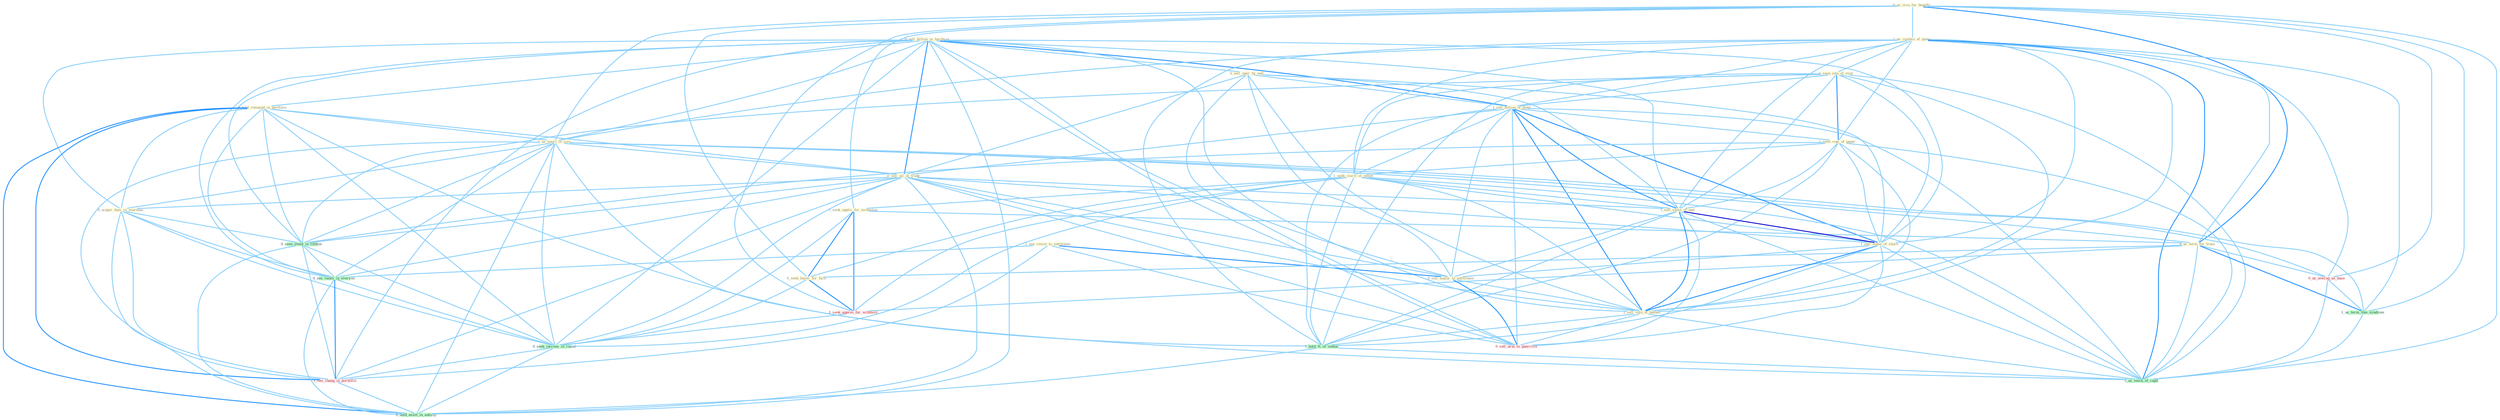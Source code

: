 Graph G{ 
    node
    [shape=polygon,style=filled,width=.5,height=.06,color="#BDFCC9",fixedsize=true,fontsize=4,
    fontcolor="#2f4f4f"];
    {node
    [color="#ffffe0", fontcolor="#8b7d6b"] "0_sell_billion_in_hardwar " "0_us_issu_for_benefit " "1_us_combin_of_quota " "1_seen_iota_of_evid " "0_sell_oper_by_end " "0_hold_remaind_in_portfolio " "1_us_spurt_in_issu " "1_see_resist_to_entitynam " "1_sell_billion_of_bond " "1_seen_copi_of_paper " "1_seek_clarif_of_intent " "0_sell_all_in_trade " "1_seek_applic_for_technolog " "0_us_term_for_train " "1_sell_some_of_unit " "0_acquir_busi_in_yearnum " "1_sell_some_of_share " "0_seek_buyer_for_facil " "0_sell_major_to_entitynam " "1_sell_valu_of_basket "}
{node [color="#fff0f5", fontcolor="#b22222"] "0_us_averag_as_base " "1_seek_approv_for_withhold " "0_sell_arm_to_guerrilla " "1_see_chang_in_portfolio "}
edge [color="#B0E2FF"];

	"0_sell_billion_in_hardwar " -- "0_sell_oper_by_end " [w="1", color="#87cefa" ];
	"0_sell_billion_in_hardwar " -- "0_hold_remaind_in_portfolio " [w="1", color="#87cefa" ];
	"0_sell_billion_in_hardwar " -- "1_us_spurt_in_issu " [w="1", color="#87cefa" ];
	"0_sell_billion_in_hardwar " -- "1_sell_billion_of_bond " [w="2", color="#1e90ff" , len=0.8];
	"0_sell_billion_in_hardwar " -- "0_sell_all_in_trade " [w="2", color="#1e90ff" , len=0.8];
	"0_sell_billion_in_hardwar " -- "1_sell_some_of_unit " [w="1", color="#87cefa" ];
	"0_sell_billion_in_hardwar " -- "0_acquir_busi_in_yearnum " [w="1", color="#87cefa" ];
	"0_sell_billion_in_hardwar " -- "1_sell_some_of_share " [w="1", color="#87cefa" ];
	"0_sell_billion_in_hardwar " -- "0_sell_major_to_entitynam " [w="1", color="#87cefa" ];
	"0_sell_billion_in_hardwar " -- "1_sell_valu_of_basket " [w="1", color="#87cefa" ];
	"0_sell_billion_in_hardwar " -- "0_seen_event_in_lifetim " [w="1", color="#87cefa" ];
	"0_sell_billion_in_hardwar " -- "0_see_vaniti_in_everyon " [w="1", color="#87cefa" ];
	"0_sell_billion_in_hardwar " -- "0_sell_arm_to_guerrilla " [w="1", color="#87cefa" ];
	"0_sell_billion_in_hardwar " -- "0_seek_increas_in_round " [w="1", color="#87cefa" ];
	"0_sell_billion_in_hardwar " -- "1_see_chang_in_portfolio " [w="1", color="#87cefa" ];
	"0_sell_billion_in_hardwar " -- "0_hold_asset_in_anticip " [w="1", color="#87cefa" ];
	"0_us_issu_for_benefit " -- "1_us_combin_of_quota " [w="1", color="#87cefa" ];
	"0_us_issu_for_benefit " -- "1_us_spurt_in_issu " [w="1", color="#87cefa" ];
	"0_us_issu_for_benefit " -- "1_seek_applic_for_technolog " [w="1", color="#87cefa" ];
	"0_us_issu_for_benefit " -- "0_us_term_for_train " [w="2", color="#1e90ff" , len=0.8];
	"0_us_issu_for_benefit " -- "0_seek_buyer_for_facil " [w="1", color="#87cefa" ];
	"0_us_issu_for_benefit " -- "0_us_averag_as_base " [w="1", color="#87cefa" ];
	"0_us_issu_for_benefit " -- "1_us_term_like_syndrom " [w="1", color="#87cefa" ];
	"0_us_issu_for_benefit " -- "1_seek_approv_for_withhold " [w="1", color="#87cefa" ];
	"0_us_issu_for_benefit " -- "1_us_stock_of_capit " [w="1", color="#87cefa" ];
	"1_us_combin_of_quota " -- "1_seen_iota_of_evid " [w="1", color="#87cefa" ];
	"1_us_combin_of_quota " -- "1_us_spurt_in_issu " [w="1", color="#87cefa" ];
	"1_us_combin_of_quota " -- "1_sell_billion_of_bond " [w="1", color="#87cefa" ];
	"1_us_combin_of_quota " -- "1_seen_copi_of_paper " [w="1", color="#87cefa" ];
	"1_us_combin_of_quota " -- "1_seek_clarif_of_intent " [w="1", color="#87cefa" ];
	"1_us_combin_of_quota " -- "0_us_term_for_train " [w="1", color="#87cefa" ];
	"1_us_combin_of_quota " -- "1_sell_some_of_unit " [w="1", color="#87cefa" ];
	"1_us_combin_of_quota " -- "1_sell_some_of_share " [w="1", color="#87cefa" ];
	"1_us_combin_of_quota " -- "1_sell_valu_of_basket " [w="1", color="#87cefa" ];
	"1_us_combin_of_quota " -- "0_us_averag_as_base " [w="1", color="#87cefa" ];
	"1_us_combin_of_quota " -- "1_us_term_like_syndrom " [w="1", color="#87cefa" ];
	"1_us_combin_of_quota " -- "1_hold_%_of_ventur " [w="1", color="#87cefa" ];
	"1_us_combin_of_quota " -- "1_us_stock_of_capit " [w="2", color="#1e90ff" , len=0.8];
	"1_seen_iota_of_evid " -- "1_sell_billion_of_bond " [w="1", color="#87cefa" ];
	"1_seen_iota_of_evid " -- "1_seen_copi_of_paper " [w="2", color="#1e90ff" , len=0.8];
	"1_seen_iota_of_evid " -- "1_seek_clarif_of_intent " [w="1", color="#87cefa" ];
	"1_seen_iota_of_evid " -- "1_sell_some_of_unit " [w="1", color="#87cefa" ];
	"1_seen_iota_of_evid " -- "1_sell_some_of_share " [w="1", color="#87cefa" ];
	"1_seen_iota_of_evid " -- "1_sell_valu_of_basket " [w="1", color="#87cefa" ];
	"1_seen_iota_of_evid " -- "0_seen_event_in_lifetim " [w="1", color="#87cefa" ];
	"1_seen_iota_of_evid " -- "1_hold_%_of_ventur " [w="1", color="#87cefa" ];
	"1_seen_iota_of_evid " -- "1_us_stock_of_capit " [w="1", color="#87cefa" ];
	"0_sell_oper_by_end " -- "1_sell_billion_of_bond " [w="1", color="#87cefa" ];
	"0_sell_oper_by_end " -- "0_sell_all_in_trade " [w="1", color="#87cefa" ];
	"0_sell_oper_by_end " -- "1_sell_some_of_unit " [w="1", color="#87cefa" ];
	"0_sell_oper_by_end " -- "1_sell_some_of_share " [w="1", color="#87cefa" ];
	"0_sell_oper_by_end " -- "0_sell_major_to_entitynam " [w="1", color="#87cefa" ];
	"0_sell_oper_by_end " -- "1_sell_valu_of_basket " [w="1", color="#87cefa" ];
	"0_sell_oper_by_end " -- "0_sell_arm_to_guerrilla " [w="1", color="#87cefa" ];
	"0_hold_remaind_in_portfolio " -- "1_us_spurt_in_issu " [w="1", color="#87cefa" ];
	"0_hold_remaind_in_portfolio " -- "0_sell_all_in_trade " [w="1", color="#87cefa" ];
	"0_hold_remaind_in_portfolio " -- "0_acquir_busi_in_yearnum " [w="1", color="#87cefa" ];
	"0_hold_remaind_in_portfolio " -- "0_seen_event_in_lifetim " [w="1", color="#87cefa" ];
	"0_hold_remaind_in_portfolio " -- "1_hold_%_of_ventur " [w="1", color="#87cefa" ];
	"0_hold_remaind_in_portfolio " -- "0_see_vaniti_in_everyon " [w="1", color="#87cefa" ];
	"0_hold_remaind_in_portfolio " -- "0_seek_increas_in_round " [w="1", color="#87cefa" ];
	"0_hold_remaind_in_portfolio " -- "1_see_chang_in_portfolio " [w="2", color="#1e90ff" , len=0.8];
	"0_hold_remaind_in_portfolio " -- "0_hold_asset_in_anticip " [w="2", color="#1e90ff" , len=0.8];
	"1_us_spurt_in_issu " -- "0_sell_all_in_trade " [w="1", color="#87cefa" ];
	"1_us_spurt_in_issu " -- "0_us_term_for_train " [w="1", color="#87cefa" ];
	"1_us_spurt_in_issu " -- "0_acquir_busi_in_yearnum " [w="1", color="#87cefa" ];
	"1_us_spurt_in_issu " -- "0_seen_event_in_lifetim " [w="1", color="#87cefa" ];
	"1_us_spurt_in_issu " -- "0_us_averag_as_base " [w="1", color="#87cefa" ];
	"1_us_spurt_in_issu " -- "1_us_term_like_syndrom " [w="1", color="#87cefa" ];
	"1_us_spurt_in_issu " -- "0_see_vaniti_in_everyon " [w="1", color="#87cefa" ];
	"1_us_spurt_in_issu " -- "0_seek_increas_in_round " [w="1", color="#87cefa" ];
	"1_us_spurt_in_issu " -- "1_us_stock_of_capit " [w="1", color="#87cefa" ];
	"1_us_spurt_in_issu " -- "1_see_chang_in_portfolio " [w="1", color="#87cefa" ];
	"1_us_spurt_in_issu " -- "0_hold_asset_in_anticip " [w="1", color="#87cefa" ];
	"1_see_resist_to_entitynam " -- "0_sell_major_to_entitynam " [w="2", color="#1e90ff" , len=0.8];
	"1_see_resist_to_entitynam " -- "0_see_vaniti_in_everyon " [w="1", color="#87cefa" ];
	"1_see_resist_to_entitynam " -- "0_sell_arm_to_guerrilla " [w="1", color="#87cefa" ];
	"1_see_resist_to_entitynam " -- "1_see_chang_in_portfolio " [w="1", color="#87cefa" ];
	"1_sell_billion_of_bond " -- "1_seen_copi_of_paper " [w="1", color="#87cefa" ];
	"1_sell_billion_of_bond " -- "1_seek_clarif_of_intent " [w="1", color="#87cefa" ];
	"1_sell_billion_of_bond " -- "0_sell_all_in_trade " [w="1", color="#87cefa" ];
	"1_sell_billion_of_bond " -- "1_sell_some_of_unit " [w="2", color="#1e90ff" , len=0.8];
	"1_sell_billion_of_bond " -- "1_sell_some_of_share " [w="2", color="#1e90ff" , len=0.8];
	"1_sell_billion_of_bond " -- "0_sell_major_to_entitynam " [w="1", color="#87cefa" ];
	"1_sell_billion_of_bond " -- "1_sell_valu_of_basket " [w="2", color="#1e90ff" , len=0.8];
	"1_sell_billion_of_bond " -- "1_hold_%_of_ventur " [w="1", color="#87cefa" ];
	"1_sell_billion_of_bond " -- "0_sell_arm_to_guerrilla " [w="1", color="#87cefa" ];
	"1_sell_billion_of_bond " -- "1_us_stock_of_capit " [w="1", color="#87cefa" ];
	"1_seen_copi_of_paper " -- "1_seek_clarif_of_intent " [w="1", color="#87cefa" ];
	"1_seen_copi_of_paper " -- "1_sell_some_of_unit " [w="1", color="#87cefa" ];
	"1_seen_copi_of_paper " -- "1_sell_some_of_share " [w="1", color="#87cefa" ];
	"1_seen_copi_of_paper " -- "1_sell_valu_of_basket " [w="1", color="#87cefa" ];
	"1_seen_copi_of_paper " -- "0_seen_event_in_lifetim " [w="1", color="#87cefa" ];
	"1_seen_copi_of_paper " -- "1_hold_%_of_ventur " [w="1", color="#87cefa" ];
	"1_seen_copi_of_paper " -- "1_us_stock_of_capit " [w="1", color="#87cefa" ];
	"1_seek_clarif_of_intent " -- "1_seek_applic_for_technolog " [w="1", color="#87cefa" ];
	"1_seek_clarif_of_intent " -- "1_sell_some_of_unit " [w="1", color="#87cefa" ];
	"1_seek_clarif_of_intent " -- "1_sell_some_of_share " [w="1", color="#87cefa" ];
	"1_seek_clarif_of_intent " -- "0_seek_buyer_for_facil " [w="1", color="#87cefa" ];
	"1_seek_clarif_of_intent " -- "1_sell_valu_of_basket " [w="1", color="#87cefa" ];
	"1_seek_clarif_of_intent " -- "1_seek_approv_for_withhold " [w="1", color="#87cefa" ];
	"1_seek_clarif_of_intent " -- "1_hold_%_of_ventur " [w="1", color="#87cefa" ];
	"1_seek_clarif_of_intent " -- "0_seek_increas_in_round " [w="1", color="#87cefa" ];
	"1_seek_clarif_of_intent " -- "1_us_stock_of_capit " [w="1", color="#87cefa" ];
	"0_sell_all_in_trade " -- "1_sell_some_of_unit " [w="1", color="#87cefa" ];
	"0_sell_all_in_trade " -- "0_acquir_busi_in_yearnum " [w="1", color="#87cefa" ];
	"0_sell_all_in_trade " -- "1_sell_some_of_share " [w="1", color="#87cefa" ];
	"0_sell_all_in_trade " -- "0_sell_major_to_entitynam " [w="1", color="#87cefa" ];
	"0_sell_all_in_trade " -- "1_sell_valu_of_basket " [w="1", color="#87cefa" ];
	"0_sell_all_in_trade " -- "0_seen_event_in_lifetim " [w="1", color="#87cefa" ];
	"0_sell_all_in_trade " -- "0_see_vaniti_in_everyon " [w="1", color="#87cefa" ];
	"0_sell_all_in_trade " -- "0_sell_arm_to_guerrilla " [w="1", color="#87cefa" ];
	"0_sell_all_in_trade " -- "0_seek_increas_in_round " [w="1", color="#87cefa" ];
	"0_sell_all_in_trade " -- "1_see_chang_in_portfolio " [w="1", color="#87cefa" ];
	"0_sell_all_in_trade " -- "0_hold_asset_in_anticip " [w="1", color="#87cefa" ];
	"1_seek_applic_for_technolog " -- "0_us_term_for_train " [w="1", color="#87cefa" ];
	"1_seek_applic_for_technolog " -- "0_seek_buyer_for_facil " [w="2", color="#1e90ff" , len=0.8];
	"1_seek_applic_for_technolog " -- "1_seek_approv_for_withhold " [w="2", color="#1e90ff" , len=0.8];
	"1_seek_applic_for_technolog " -- "0_seek_increas_in_round " [w="1", color="#87cefa" ];
	"0_us_term_for_train " -- "0_seek_buyer_for_facil " [w="1", color="#87cefa" ];
	"0_us_term_for_train " -- "0_us_averag_as_base " [w="1", color="#87cefa" ];
	"0_us_term_for_train " -- "1_us_term_like_syndrom " [w="2", color="#1e90ff" , len=0.8];
	"0_us_term_for_train " -- "1_seek_approv_for_withhold " [w="1", color="#87cefa" ];
	"0_us_term_for_train " -- "1_us_stock_of_capit " [w="1", color="#87cefa" ];
	"1_sell_some_of_unit " -- "1_sell_some_of_share " [w="3", color="#0000cd" , len=0.6];
	"1_sell_some_of_unit " -- "0_sell_major_to_entitynam " [w="1", color="#87cefa" ];
	"1_sell_some_of_unit " -- "1_sell_valu_of_basket " [w="2", color="#1e90ff" , len=0.8];
	"1_sell_some_of_unit " -- "1_hold_%_of_ventur " [w="1", color="#87cefa" ];
	"1_sell_some_of_unit " -- "0_sell_arm_to_guerrilla " [w="1", color="#87cefa" ];
	"1_sell_some_of_unit " -- "1_us_stock_of_capit " [w="1", color="#87cefa" ];
	"0_acquir_busi_in_yearnum " -- "0_seen_event_in_lifetim " [w="1", color="#87cefa" ];
	"0_acquir_busi_in_yearnum " -- "0_see_vaniti_in_everyon " [w="1", color="#87cefa" ];
	"0_acquir_busi_in_yearnum " -- "0_seek_increas_in_round " [w="1", color="#87cefa" ];
	"0_acquir_busi_in_yearnum " -- "1_see_chang_in_portfolio " [w="1", color="#87cefa" ];
	"0_acquir_busi_in_yearnum " -- "0_hold_asset_in_anticip " [w="1", color="#87cefa" ];
	"1_sell_some_of_share " -- "0_sell_major_to_entitynam " [w="1", color="#87cefa" ];
	"1_sell_some_of_share " -- "1_sell_valu_of_basket " [w="2", color="#1e90ff" , len=0.8];
	"1_sell_some_of_share " -- "1_hold_%_of_ventur " [w="1", color="#87cefa" ];
	"1_sell_some_of_share " -- "0_sell_arm_to_guerrilla " [w="1", color="#87cefa" ];
	"1_sell_some_of_share " -- "1_us_stock_of_capit " [w="1", color="#87cefa" ];
	"0_seek_buyer_for_facil " -- "1_seek_approv_for_withhold " [w="2", color="#1e90ff" , len=0.8];
	"0_seek_buyer_for_facil " -- "0_seek_increas_in_round " [w="1", color="#87cefa" ];
	"0_sell_major_to_entitynam " -- "1_sell_valu_of_basket " [w="1", color="#87cefa" ];
	"0_sell_major_to_entitynam " -- "0_sell_arm_to_guerrilla " [w="2", color="#1e90ff" , len=0.8];
	"1_sell_valu_of_basket " -- "1_hold_%_of_ventur " [w="1", color="#87cefa" ];
	"1_sell_valu_of_basket " -- "0_sell_arm_to_guerrilla " [w="1", color="#87cefa" ];
	"1_sell_valu_of_basket " -- "1_us_stock_of_capit " [w="1", color="#87cefa" ];
	"0_seen_event_in_lifetim " -- "0_see_vaniti_in_everyon " [w="1", color="#87cefa" ];
	"0_seen_event_in_lifetim " -- "0_seek_increas_in_round " [w="1", color="#87cefa" ];
	"0_seen_event_in_lifetim " -- "1_see_chang_in_portfolio " [w="1", color="#87cefa" ];
	"0_seen_event_in_lifetim " -- "0_hold_asset_in_anticip " [w="1", color="#87cefa" ];
	"0_us_averag_as_base " -- "1_us_term_like_syndrom " [w="1", color="#87cefa" ];
	"0_us_averag_as_base " -- "1_us_stock_of_capit " [w="1", color="#87cefa" ];
	"1_us_term_like_syndrom " -- "1_us_stock_of_capit " [w="1", color="#87cefa" ];
	"1_seek_approv_for_withhold " -- "0_seek_increas_in_round " [w="1", color="#87cefa" ];
	"1_hold_%_of_ventur " -- "1_us_stock_of_capit " [w="1", color="#87cefa" ];
	"1_hold_%_of_ventur " -- "0_hold_asset_in_anticip " [w="1", color="#87cefa" ];
	"0_see_vaniti_in_everyon " -- "0_seek_increas_in_round " [w="1", color="#87cefa" ];
	"0_see_vaniti_in_everyon " -- "1_see_chang_in_portfolio " [w="2", color="#1e90ff" , len=0.8];
	"0_see_vaniti_in_everyon " -- "0_hold_asset_in_anticip " [w="1", color="#87cefa" ];
	"0_seek_increas_in_round " -- "1_see_chang_in_portfolio " [w="1", color="#87cefa" ];
	"0_seek_increas_in_round " -- "0_hold_asset_in_anticip " [w="1", color="#87cefa" ];
	"1_see_chang_in_portfolio " -- "0_hold_asset_in_anticip " [w="1", color="#87cefa" ];
}